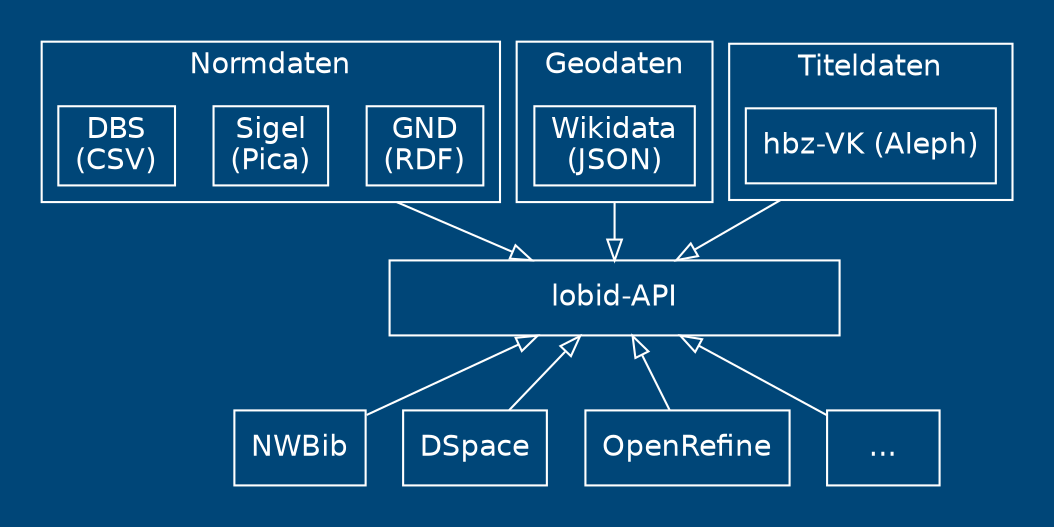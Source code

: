 digraph data {
	compound=true
	node[shape=box color=white fontcolor=white fontname=helvetica]
	graph [bgcolor="#004678" color=white fontcolor=white fontname=helvetica]
	edge[color=white fontcolor=white fontname=helvetica]
	edge[arrowhead=empty arrowtail=empty]
	rankdir=TD
	splines=false

	subgraph cluster_1{
	style=invis

	/*
	subgraph cluster_libs{
		style=invis
		libs [label="Libraries"]
	}
	*/

	subgraph cluster_title{
		style=solid
		label="Titeldaten"
		union [label="hbz-VK (Aleph)"]
	}

	subgraph cluster_geo{
		style=solid
		label="Geodaten"
		wikidata[label="Wikidata\n(JSON)"]
	}

	subgraph cluster_auth{
		style=solid
		label="Normdaten"
		gnd[label="GND\n(RDF)"]
		sigel[label="Sigel\n(Pica)"]
		dbs[label="DBS\n(CSV)"]
	}



	api[label="lobid-API" width=3]

	//libs->union[lhead=cluster_title]
	//libs->sigel[lhead=cluster_auth]

	wikidata->api[ltail=cluster_geo]
	sigel->api[ltail=cluster_auth]
	union->api[ltail=cluster_title]

	app1[label="NWBib"]
	app2[label="DSpace"]
	app3[label="OpenRefine"]
	app4[label="..."]

	api->app1[dir=back]
	api->app2[dir=back]
	api->app3[dir=back]
	api->app4[dir=back]
	}
}